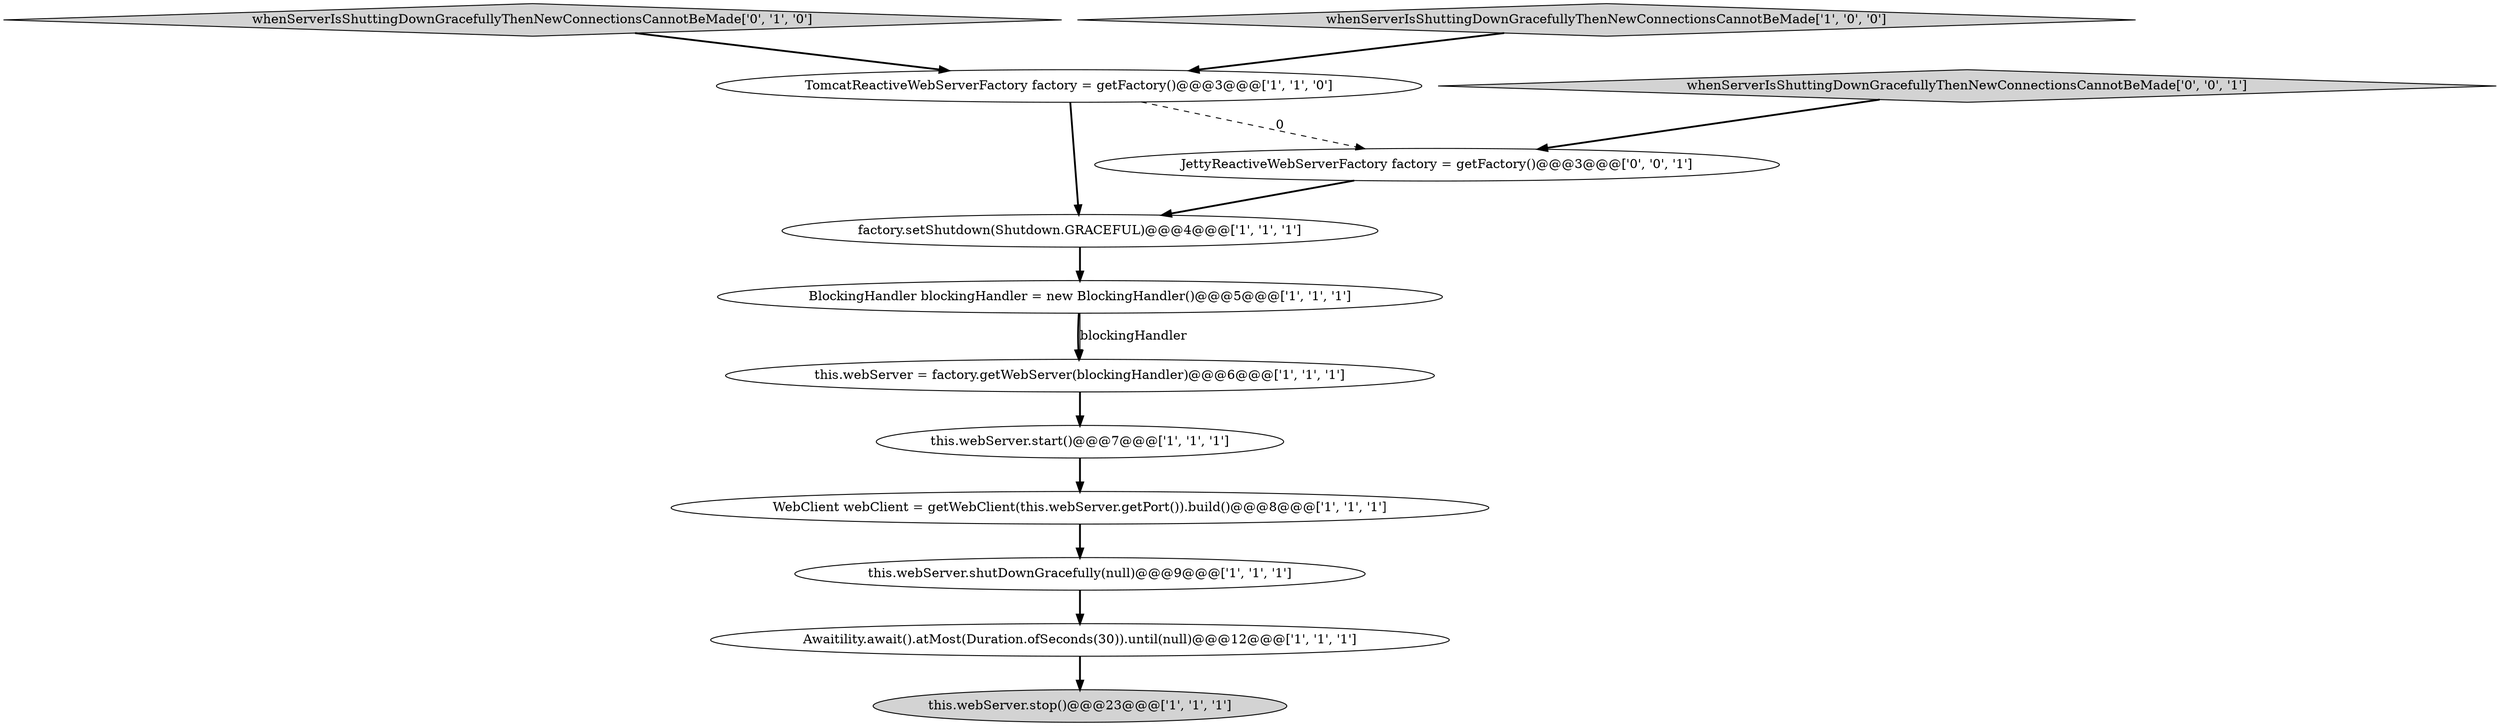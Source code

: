 digraph {
0 [style = filled, label = "this.webServer.start()@@@7@@@['1', '1', '1']", fillcolor = white, shape = ellipse image = "AAA0AAABBB1BBB"];
10 [style = filled, label = "whenServerIsShuttingDownGracefullyThenNewConnectionsCannotBeMade['0', '1', '0']", fillcolor = lightgray, shape = diamond image = "AAA0AAABBB2BBB"];
4 [style = filled, label = "this.webServer.stop()@@@23@@@['1', '1', '1']", fillcolor = lightgray, shape = ellipse image = "AAA0AAABBB1BBB"];
7 [style = filled, label = "WebClient webClient = getWebClient(this.webServer.getPort()).build()@@@8@@@['1', '1', '1']", fillcolor = white, shape = ellipse image = "AAA0AAABBB1BBB"];
2 [style = filled, label = "Awaitility.await().atMost(Duration.ofSeconds(30)).until(null)@@@12@@@['1', '1', '1']", fillcolor = white, shape = ellipse image = "AAA0AAABBB1BBB"];
3 [style = filled, label = "this.webServer = factory.getWebServer(blockingHandler)@@@6@@@['1', '1', '1']", fillcolor = white, shape = ellipse image = "AAA0AAABBB1BBB"];
9 [style = filled, label = "BlockingHandler blockingHandler = new BlockingHandler()@@@5@@@['1', '1', '1']", fillcolor = white, shape = ellipse image = "AAA0AAABBB1BBB"];
12 [style = filled, label = "JettyReactiveWebServerFactory factory = getFactory()@@@3@@@['0', '0', '1']", fillcolor = white, shape = ellipse image = "AAA0AAABBB3BBB"];
6 [style = filled, label = "this.webServer.shutDownGracefully(null)@@@9@@@['1', '1', '1']", fillcolor = white, shape = ellipse image = "AAA0AAABBB1BBB"];
8 [style = filled, label = "TomcatReactiveWebServerFactory factory = getFactory()@@@3@@@['1', '1', '0']", fillcolor = white, shape = ellipse image = "AAA0AAABBB1BBB"];
11 [style = filled, label = "whenServerIsShuttingDownGracefullyThenNewConnectionsCannotBeMade['0', '0', '1']", fillcolor = lightgray, shape = diamond image = "AAA0AAABBB3BBB"];
5 [style = filled, label = "factory.setShutdown(Shutdown.GRACEFUL)@@@4@@@['1', '1', '1']", fillcolor = white, shape = ellipse image = "AAA0AAABBB1BBB"];
1 [style = filled, label = "whenServerIsShuttingDownGracefullyThenNewConnectionsCannotBeMade['1', '0', '0']", fillcolor = lightgray, shape = diamond image = "AAA0AAABBB1BBB"];
9->3 [style = bold, label=""];
8->12 [style = dashed, label="0"];
11->12 [style = bold, label=""];
1->8 [style = bold, label=""];
9->3 [style = solid, label="blockingHandler"];
12->5 [style = bold, label=""];
8->5 [style = bold, label=""];
5->9 [style = bold, label=""];
10->8 [style = bold, label=""];
2->4 [style = bold, label=""];
3->0 [style = bold, label=""];
7->6 [style = bold, label=""];
0->7 [style = bold, label=""];
6->2 [style = bold, label=""];
}
